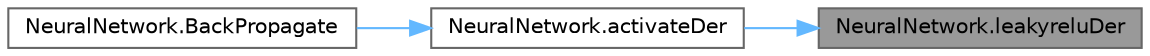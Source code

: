 digraph "NeuralNetwork.leakyreluDer"
{
 // LATEX_PDF_SIZE
  bgcolor="transparent";
  edge [fontname=Helvetica,fontsize=10,labelfontname=Helvetica,labelfontsize=10];
  node [fontname=Helvetica,fontsize=10,shape=box,height=0.2,width=0.4];
  rankdir="RL";
  Node1 [label="NeuralNetwork.leakyreluDer",height=0.2,width=0.4,color="gray40", fillcolor="grey60", style="filled", fontcolor="black",tooltip=" "];
  Node1 -> Node2 [dir="back",color="steelblue1",style="solid"];
  Node2 [label="NeuralNetwork.activateDer",height=0.2,width=0.4,color="grey40", fillcolor="white", style="filled",URL="$class_neural_network.html#aaad3fd52ff6697bc570352b116192c61",tooltip=" "];
  Node2 -> Node3 [dir="back",color="steelblue1",style="solid"];
  Node3 [label="NeuralNetwork.BackPropagate",height=0.2,width=0.4,color="grey40", fillcolor="white", style="filled",URL="$class_neural_network.html#a0848cf60f63eb03cff313c6b48edbeae",tooltip=" "];
}

